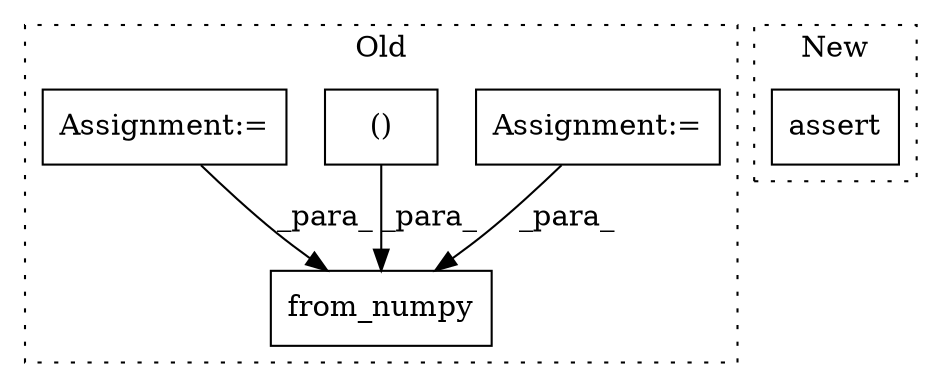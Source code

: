 digraph G {
subgraph cluster0 {
1 [label="from_numpy" a="32" s="1580,1605" l="11,1" shape="box"];
3 [label="Assignment:=" a="7" s="1287" l="1" shape="box"];
4 [label="()" a="106" s="1444" l="36" shape="box"];
5 [label="Assignment:=" a="7" s="1341" l="1" shape="box"];
label = "Old";
style="dotted";
}
subgraph cluster1 {
2 [label="assert" a="6" s="1823" l="7" shape="box"];
label = "New";
style="dotted";
}
3 -> 1 [label="_para_"];
4 -> 1 [label="_para_"];
5 -> 1 [label="_para_"];
}